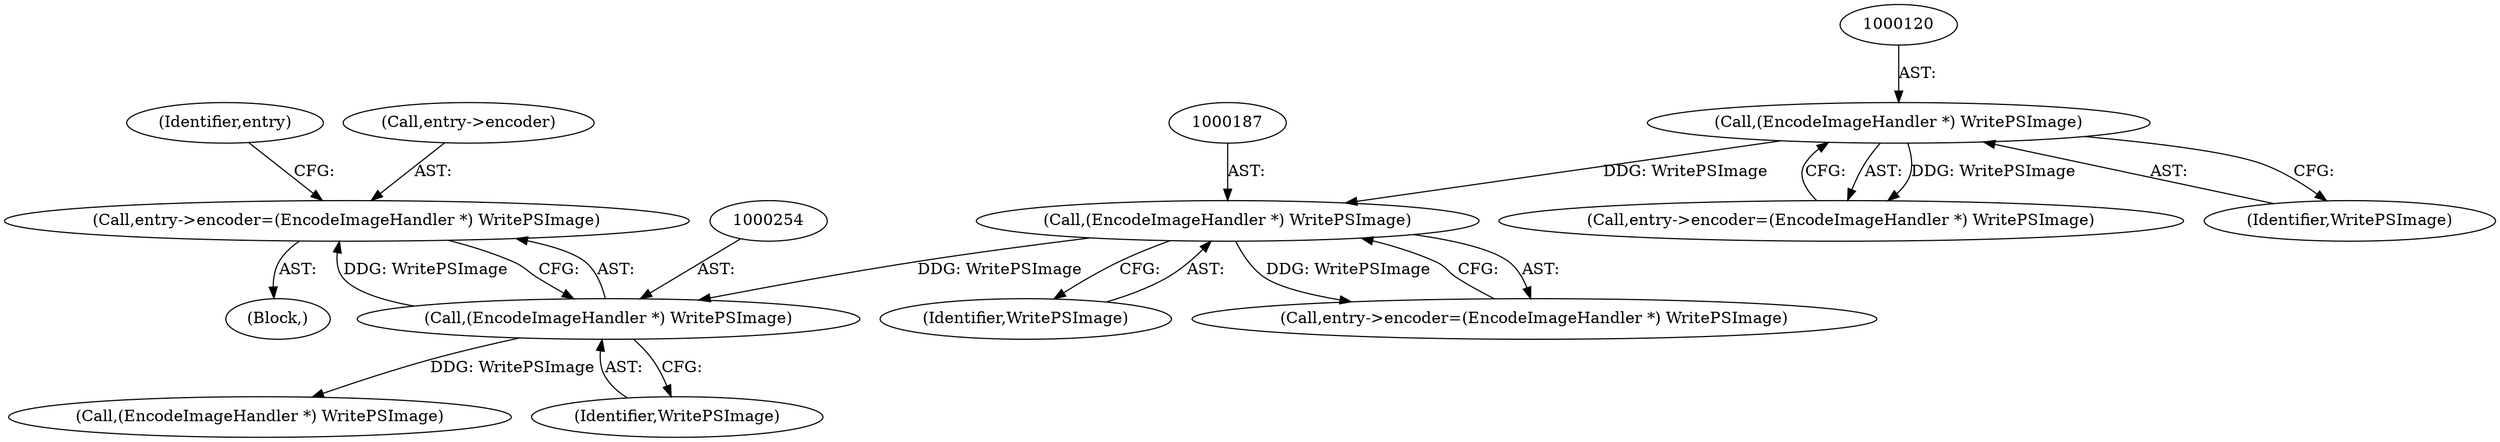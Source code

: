 digraph "0_ImageMagick_8598a497e2d1f556a34458cf54b40ba40674734c_0@pointer" {
"1000249" [label="(Call,entry->encoder=(EncodeImageHandler *) WritePSImage)"];
"1000253" [label="(Call,(EncodeImageHandler *) WritePSImage)"];
"1000186" [label="(Call,(EncodeImageHandler *) WritePSImage)"];
"1000119" [label="(Call,(EncodeImageHandler *) WritePSImage)"];
"1000186" [label="(Call,(EncodeImageHandler *) WritePSImage)"];
"1000249" [label="(Call,entry->encoder=(EncodeImageHandler *) WritePSImage)"];
"1000320" [label="(Call,(EncodeImageHandler *) WritePSImage)"];
"1000115" [label="(Call,entry->encoder=(EncodeImageHandler *) WritePSImage)"];
"1000250" [label="(Call,entry->encoder)"];
"1000119" [label="(Call,(EncodeImageHandler *) WritePSImage)"];
"1000253" [label="(Call,(EncodeImageHandler *) WritePSImage)"];
"1000102" [label="(Block,)"];
"1000258" [label="(Identifier,entry)"];
"1000255" [label="(Identifier,WritePSImage)"];
"1000182" [label="(Call,entry->encoder=(EncodeImageHandler *) WritePSImage)"];
"1000121" [label="(Identifier,WritePSImage)"];
"1000188" [label="(Identifier,WritePSImage)"];
"1000249" -> "1000102"  [label="AST: "];
"1000249" -> "1000253"  [label="CFG: "];
"1000250" -> "1000249"  [label="AST: "];
"1000253" -> "1000249"  [label="AST: "];
"1000258" -> "1000249"  [label="CFG: "];
"1000253" -> "1000249"  [label="DDG: WritePSImage"];
"1000253" -> "1000255"  [label="CFG: "];
"1000254" -> "1000253"  [label="AST: "];
"1000255" -> "1000253"  [label="AST: "];
"1000186" -> "1000253"  [label="DDG: WritePSImage"];
"1000253" -> "1000320"  [label="DDG: WritePSImage"];
"1000186" -> "1000182"  [label="AST: "];
"1000186" -> "1000188"  [label="CFG: "];
"1000187" -> "1000186"  [label="AST: "];
"1000188" -> "1000186"  [label="AST: "];
"1000182" -> "1000186"  [label="CFG: "];
"1000186" -> "1000182"  [label="DDG: WritePSImage"];
"1000119" -> "1000186"  [label="DDG: WritePSImage"];
"1000119" -> "1000115"  [label="AST: "];
"1000119" -> "1000121"  [label="CFG: "];
"1000120" -> "1000119"  [label="AST: "];
"1000121" -> "1000119"  [label="AST: "];
"1000115" -> "1000119"  [label="CFG: "];
"1000119" -> "1000115"  [label="DDG: WritePSImage"];
}
